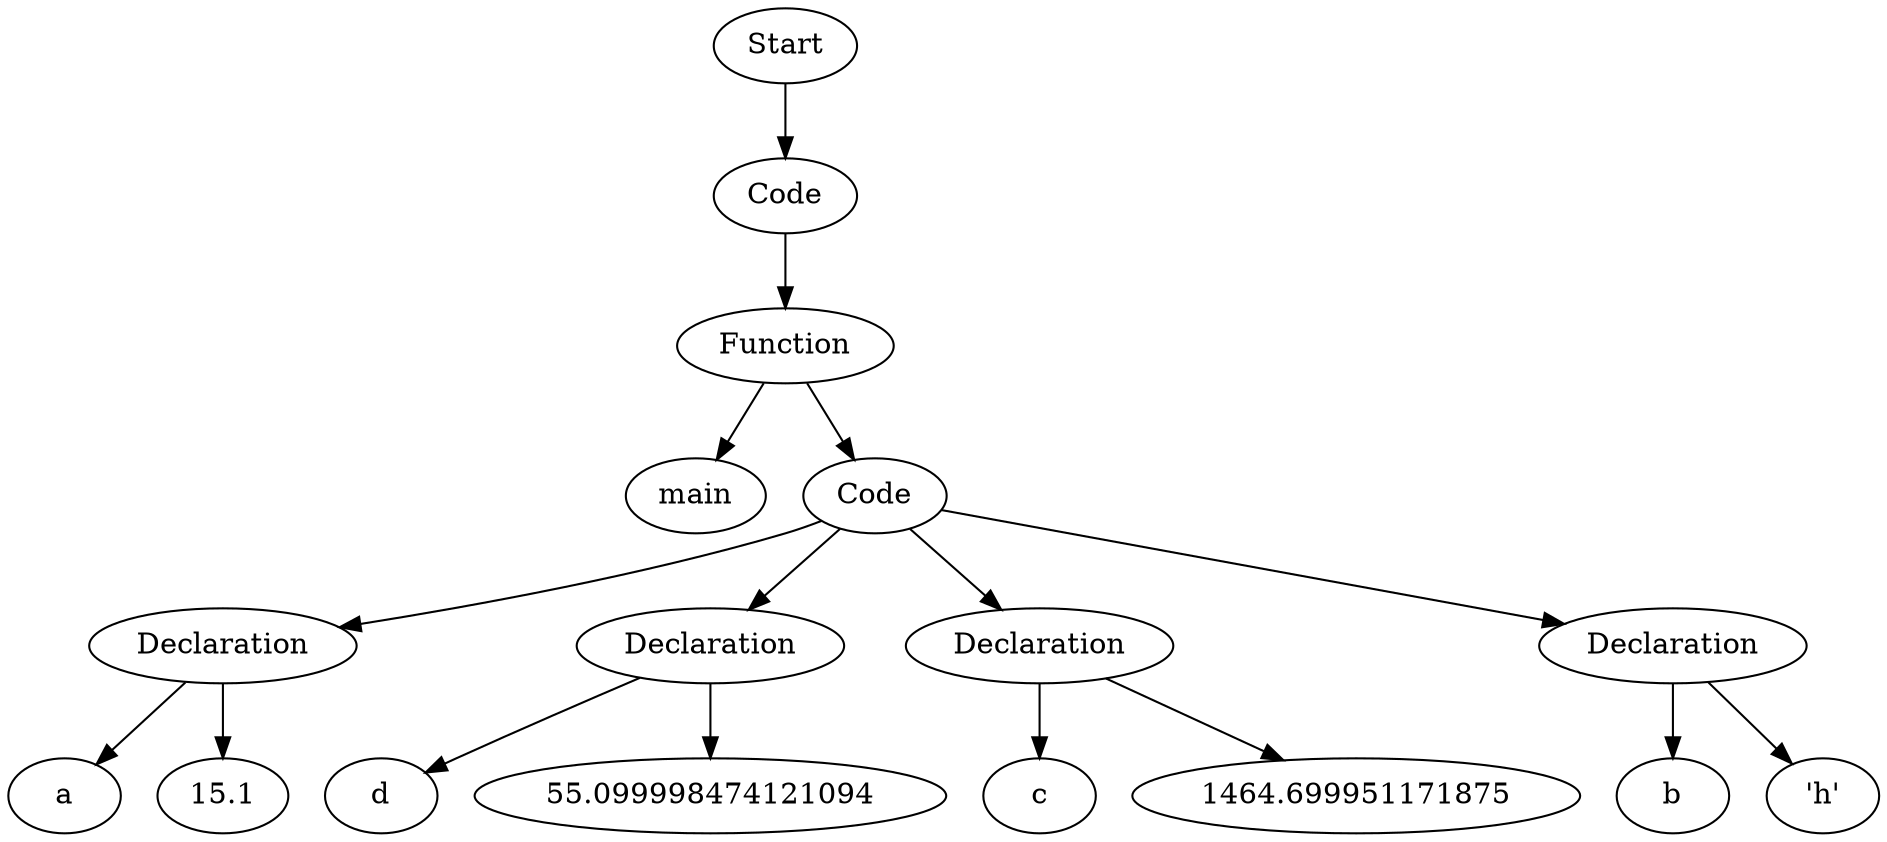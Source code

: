 digraph AST {
  "1595187320192" [label="Start"];
  "1595187320192" -> "1595187321776";
  "1595187321776" [label="Code"];
  "1595187321776" -> "1595187321920";
  "1595187321920" [label="Function"];
  "1595187321920" -> "1595187322064";
  "1595187321920" -> "1595187322112";
  "1595187322064" [label="main"];
  "1595187322112" [label="Code"];
  "1595187322112" -> "1595187322256";
  "1595187322112" -> "1595187322352";
  "1595187322112" -> "1595187322544";
  "1595187322112" -> "1595187322736";
  "1595187322256" [label="Declaration"];
  "1595187322256" -> "1595187322400";
  "1595187322256" -> "1595187322448";
  "1595187322400" [label="a"];
  "1595187322448" [label="15.1"];
  "1595187322352" [label="Declaration"];
  "1595187322352" -> "1595187322592";
  "1595187322352" -> "1595187322640";
  "1595187322592" [label="d"];
  "1595187322640" [label="55.099998474121094"];
  "1595187322544" [label="Declaration"];
  "1595187322544" -> "1595187322784";
  "1595187322544" -> "1595187322832";
  "1595187322784" [label="c"];
  "1595187322832" [label="1464.699951171875"];
  "1595187322736" [label="Declaration"];
  "1595187322736" -> "1595187392672";
  "1595187322736" -> "1595187392720";
  "1595187392672" [label="b"];
  "1595187392720" [label="'h'"];
}
